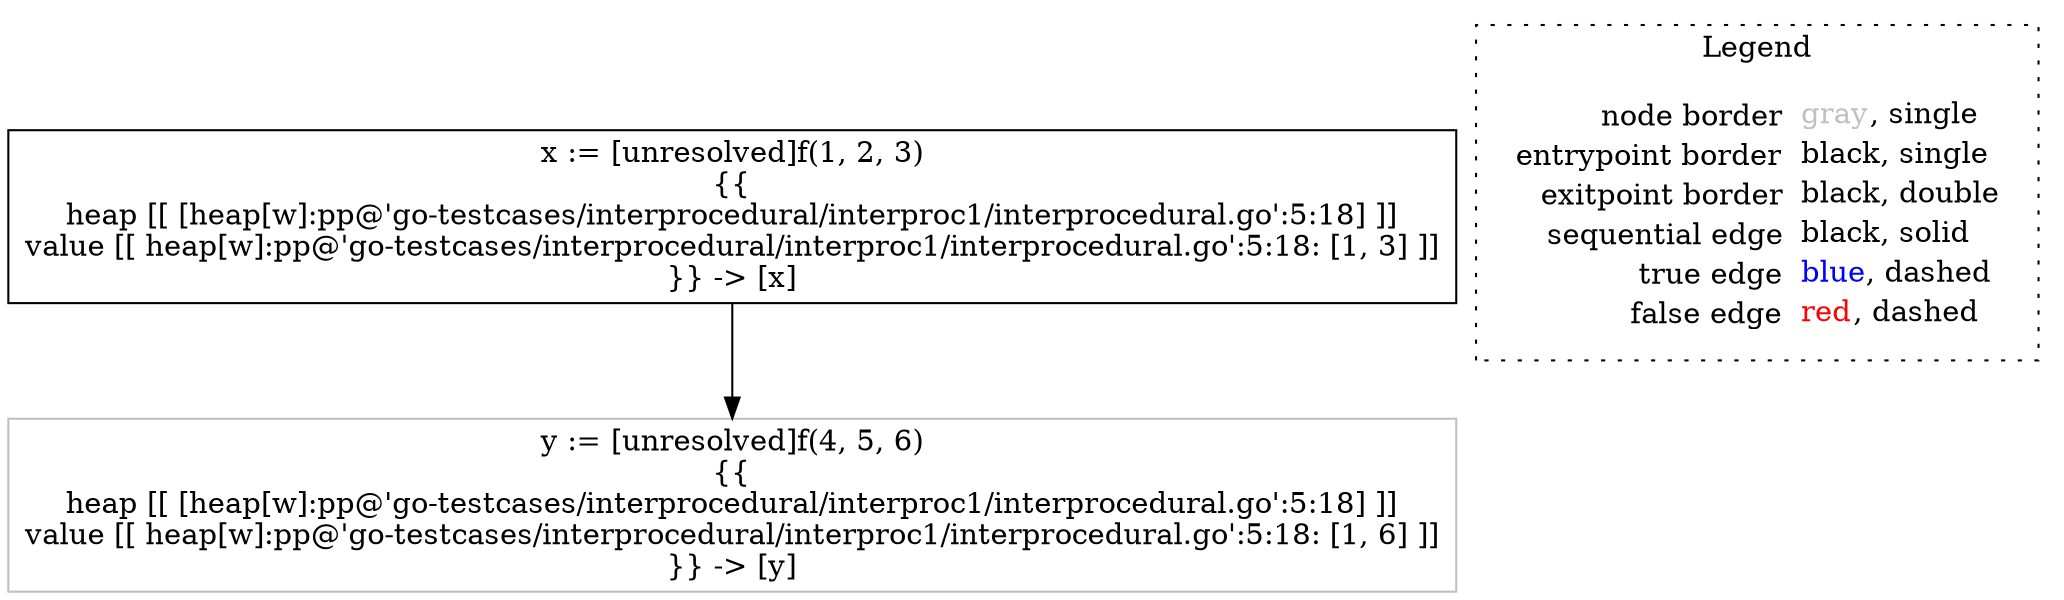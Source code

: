 digraph {
	"node0" [shape="rect",color="black",label=<x := [unresolved]f(1, 2, 3)<BR/>{{<BR/>heap [[ [heap[w]:pp@'go-testcases/interprocedural/interproc1/interprocedural.go':5:18] ]]<BR/>value [[ heap[w]:pp@'go-testcases/interprocedural/interproc1/interprocedural.go':5:18: [1, 3] ]]<BR/>}} -&gt; [x]>];
	"node1" [shape="rect",color="gray",label=<y := [unresolved]f(4, 5, 6)<BR/>{{<BR/>heap [[ [heap[w]:pp@'go-testcases/interprocedural/interproc1/interprocedural.go':5:18] ]]<BR/>value [[ heap[w]:pp@'go-testcases/interprocedural/interproc1/interprocedural.go':5:18: [1, 6] ]]<BR/>}} -&gt; [y]>];
	"node0" -> "node1" [color="black"];
subgraph cluster_legend {
	label="Legend";
	style=dotted;
	node [shape=plaintext];
	"legend" [label=<<table border="0" cellpadding="2" cellspacing="0" cellborder="0"><tr><td align="right">node border&nbsp;</td><td align="left"><font color="gray">gray</font>, single</td></tr><tr><td align="right">entrypoint border&nbsp;</td><td align="left"><font color="black">black</font>, single</td></tr><tr><td align="right">exitpoint border&nbsp;</td><td align="left"><font color="black">black</font>, double</td></tr><tr><td align="right">sequential edge&nbsp;</td><td align="left"><font color="black">black</font>, solid</td></tr><tr><td align="right">true edge&nbsp;</td><td align="left"><font color="blue">blue</font>, dashed</td></tr><tr><td align="right">false edge&nbsp;</td><td align="left"><font color="red">red</font>, dashed</td></tr></table>>];
}

}
